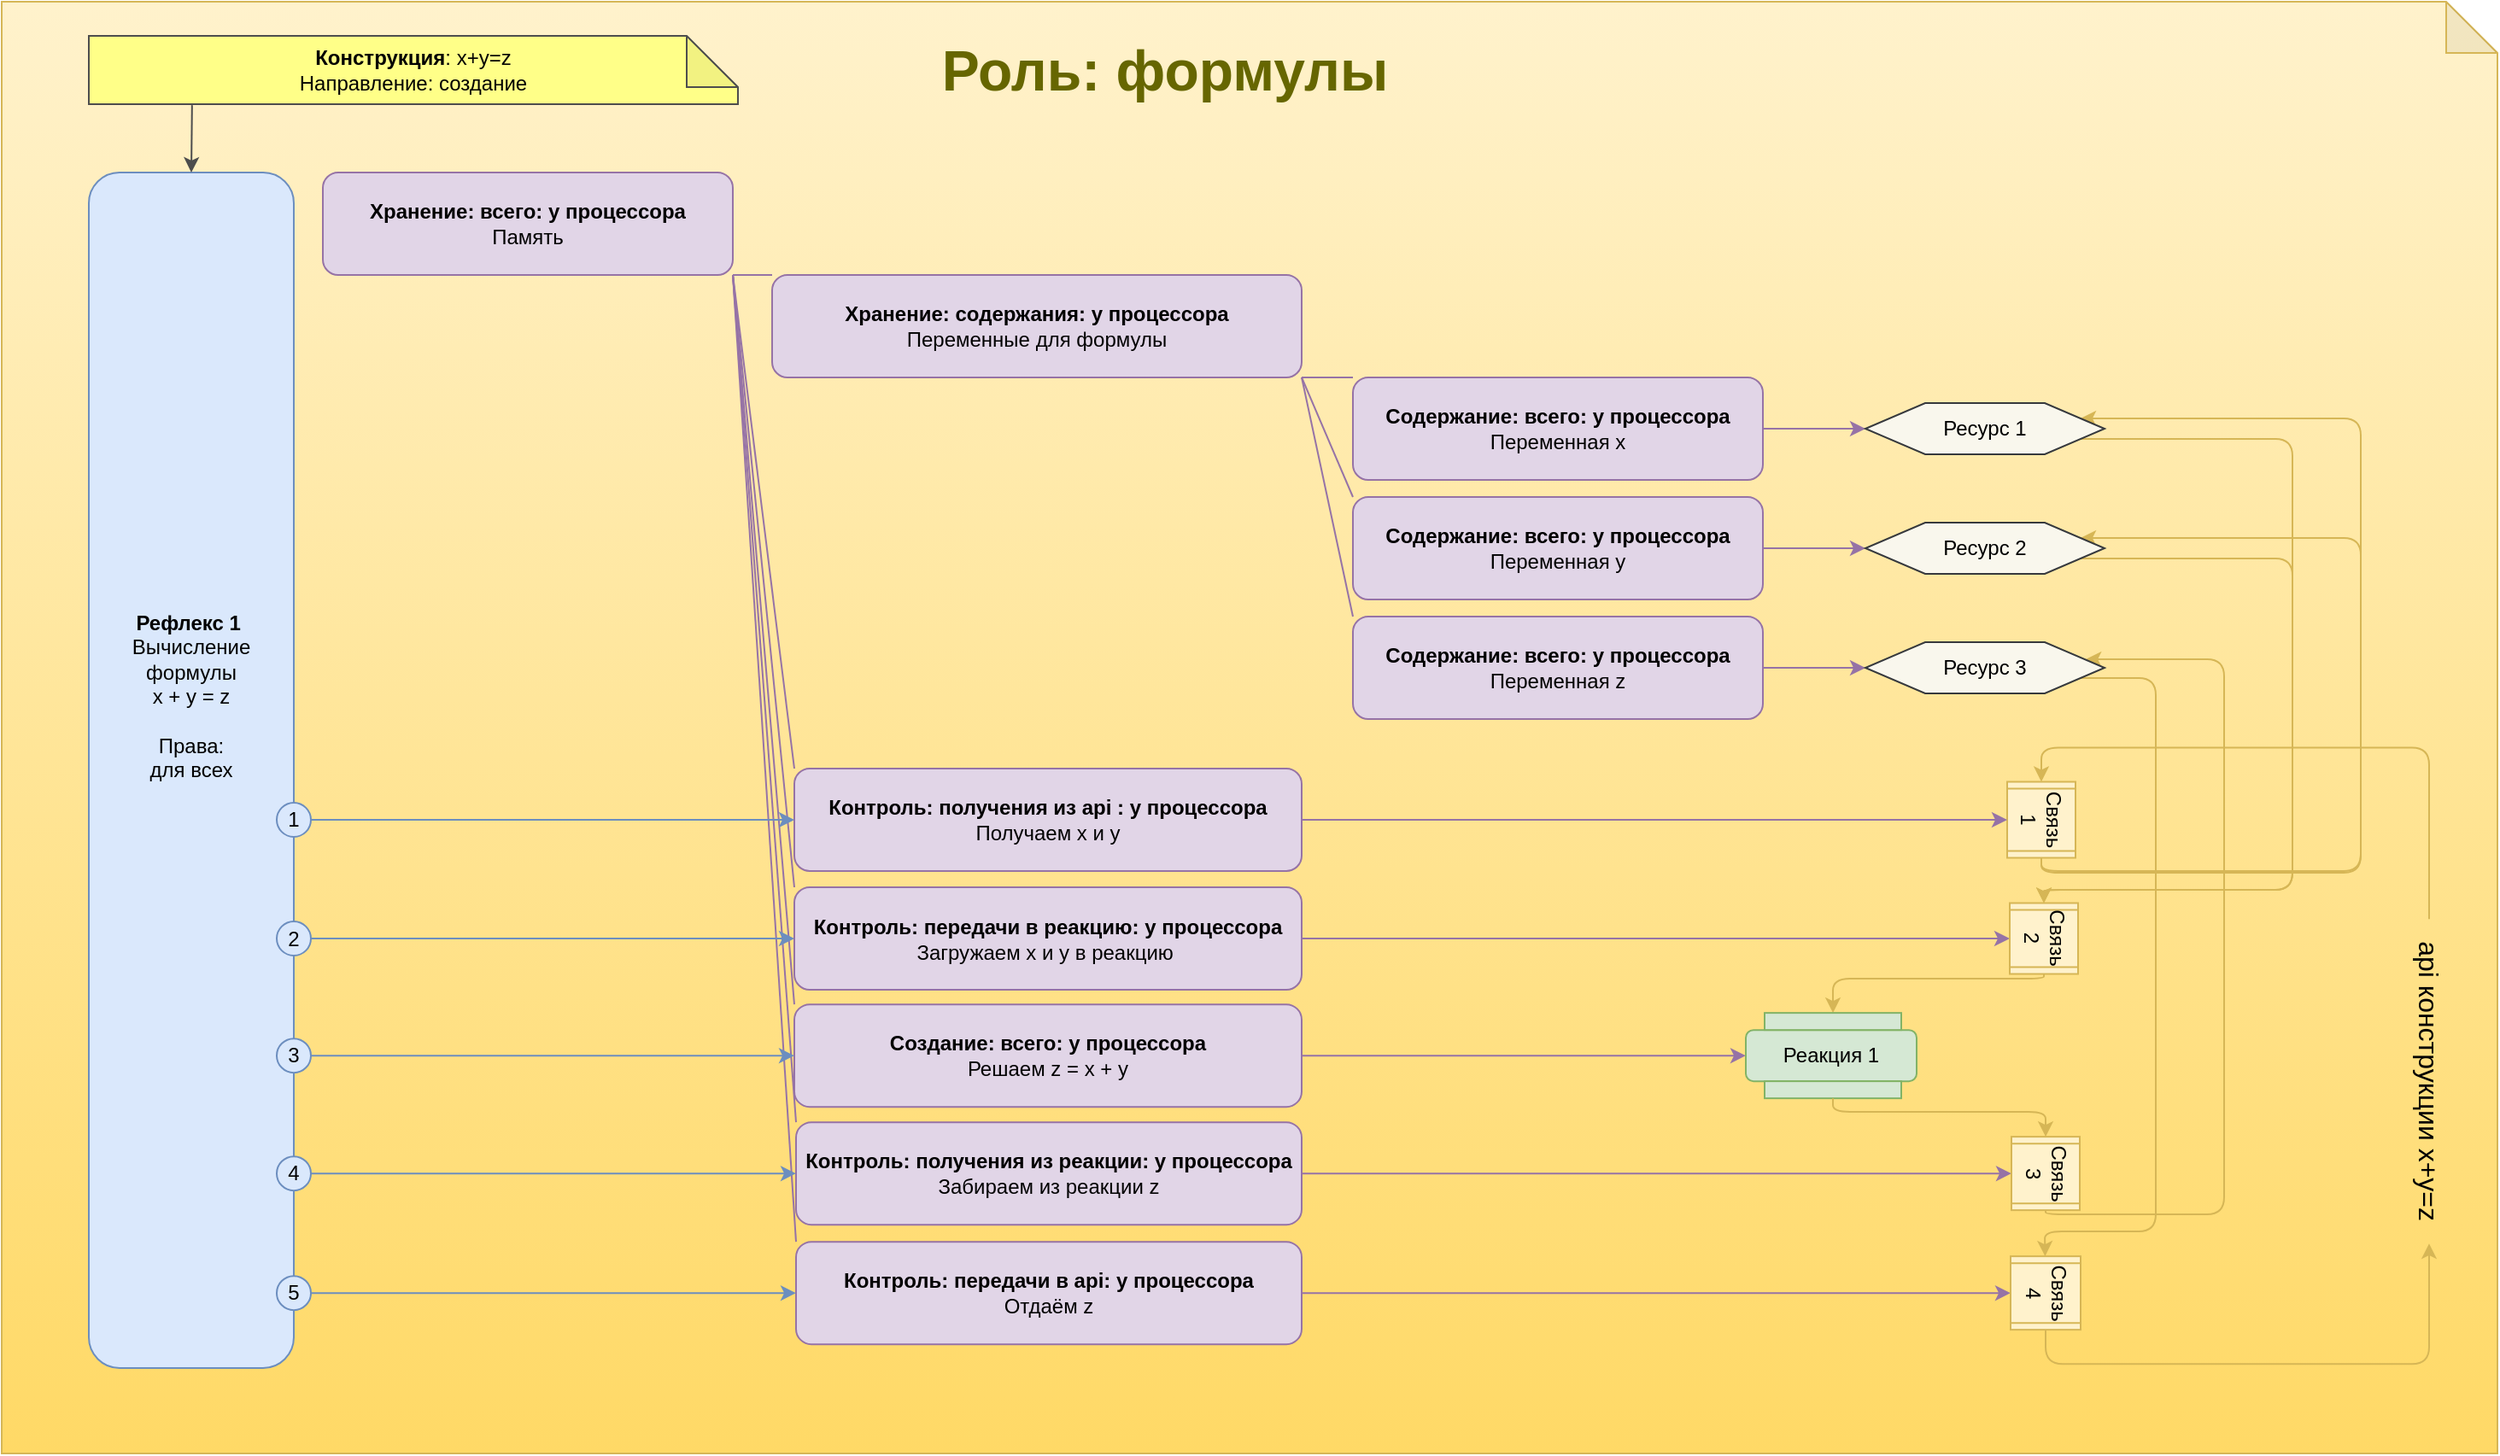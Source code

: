 <mxfile version="13.0.3" type="device"><diagram id="IWoDQz7ktISckmcvzvKT" name="Page-1"><mxGraphModel dx="1315" dy="593" grid="1" gridSize="10" guides="1" tooltips="1" connect="1" arrows="1" fold="1" page="1" pageScale="1" pageWidth="291" pageHeight="413" math="0" shadow="0"><root><mxCell id="0"/><mxCell id="1" parent="0"/><mxCell id="nHxGfJBe9Yvu1xIb-pYi-101" value="" style="shape=note;whiteSpace=wrap;html=1;backgroundOutline=1;darkOpacity=0.05;fillColor=#fff2cc;strokeColor=#d6b656;gradientColor=#ffd966;" parent="1" vertex="1"><mxGeometry x="-291" width="1461" height="850" as="geometry"/></mxCell><mxCell id="nHxGfJBe9Yvu1xIb-pYi-81" style="edgeStyle=none;orthogonalLoop=1;jettySize=auto;html=1;entryX=0;entryY=0;entryDx=0;entryDy=0;strokeColor=#9673A6;exitX=1;exitY=1;exitDx=0;exitDy=0;endArrow=none;endFill=0;" parent="1" source="jNdQBvtchNghNJWm35QC-17" target="jNdQBvtchNghNJWm35QC-30" edge="1"><mxGeometry relative="1" as="geometry"><mxPoint x="160" y="145" as="sourcePoint"/></mxGeometry></mxCell><mxCell id="nHxGfJBe9Yvu1xIb-pYi-83" style="edgeStyle=none;orthogonalLoop=1;jettySize=auto;html=1;exitX=1;exitY=1;exitDx=0;exitDy=0;entryX=0;entryY=0;entryDx=0;entryDy=0;strokeColor=#9673A6;endArrow=none;endFill=0;" parent="1" source="jNdQBvtchNghNJWm35QC-17" target="nHxGfJBe9Yvu1xIb-pYi-44" edge="1"><mxGeometry relative="1" as="geometry"/></mxCell><mxCell id="nHxGfJBe9Yvu1xIb-pYi-84" style="edgeStyle=none;orthogonalLoop=1;jettySize=auto;html=1;exitX=1;exitY=1;exitDx=0;exitDy=0;entryX=0;entryY=0;entryDx=0;entryDy=0;endArrow=none;endFill=0;strokeColor=#9673A6;" parent="1" source="jNdQBvtchNghNJWm35QC-17" target="nHxGfJBe9Yvu1xIb-pYi-58" edge="1"><mxGeometry relative="1" as="geometry"/></mxCell><mxCell id="nHxGfJBe9Yvu1xIb-pYi-89" style="edgeStyle=none;orthogonalLoop=1;jettySize=auto;html=1;exitX=1;exitY=1;exitDx=0;exitDy=0;entryX=0;entryY=0;entryDx=0;entryDy=0;endArrow=none;endFill=0;strokeColor=#9673A6;" parent="1" source="jNdQBvtchNghNJWm35QC-17" target="nHxGfJBe9Yvu1xIb-pYi-70" edge="1"><mxGeometry relative="1" as="geometry"/></mxCell><mxCell id="nHxGfJBe9Yvu1xIb-pYi-90" style="edgeStyle=none;orthogonalLoop=1;jettySize=auto;html=1;exitX=1;exitY=1;exitDx=0;exitDy=0;entryX=0;entryY=0;entryDx=0;entryDy=0;endArrow=none;endFill=0;strokeColor=#9673A6;" parent="1" source="jNdQBvtchNghNJWm35QC-17" target="nHxGfJBe9Yvu1xIb-pYi-62" edge="1"><mxGeometry relative="1" as="geometry"/></mxCell><mxCell id="nHxGfJBe9Yvu1xIb-pYi-91" style="edgeStyle=none;orthogonalLoop=1;jettySize=auto;html=1;exitX=1;exitY=1;exitDx=0;exitDy=0;entryX=0;entryY=0;entryDx=0;entryDy=0;endArrow=none;endFill=0;strokeColor=#9673A6;" parent="1" source="jNdQBvtchNghNJWm35QC-17" target="nHxGfJBe9Yvu1xIb-pYi-64" edge="1"><mxGeometry relative="1" as="geometry"/></mxCell><mxCell id="jNdQBvtchNghNJWm35QC-17" value="&lt;b&gt;Хранение: всего: у&amp;nbsp;&lt;/b&gt;&lt;b&gt;процессора&lt;/b&gt;&lt;br&gt;Память" style="rounded=1;whiteSpace=wrap;html=1;fillColor=#E1D5E7;strokeColor=#9673A6;gradientColor=none;" parent="1" vertex="1"><mxGeometry x="-103" y="100" width="240" height="60" as="geometry"/></mxCell><mxCell id="WFIkOmxRutsBIOssCcOW-5" style="edgeStyle=orthogonalEdgeStyle;rounded=0;orthogonalLoop=1;jettySize=auto;html=1;exitX=1;exitY=0.5;exitDx=0;exitDy=0;entryX=0;entryY=0.5;entryDx=0;entryDy=0;strokeColor=#9673A6;" edge="1" parent="1" source="jNdQBvtchNghNJWm35QC-48" target="WFIkOmxRutsBIOssCcOW-2"><mxGeometry relative="1" as="geometry"/></mxCell><mxCell id="jNdQBvtchNghNJWm35QC-48" value="&lt;b&gt;Содержание: всего: у&amp;nbsp;&lt;/b&gt;&lt;b&gt;процессора&lt;/b&gt;&lt;br&gt;Переменная z" style="rounded=1;whiteSpace=wrap;html=1;fillColor=#e1d5e7;strokeColor=#9673a6;" parent="1" vertex="1"><mxGeometry x="500" y="360" width="240" height="60" as="geometry"/></mxCell><mxCell id="WFIkOmxRutsBIOssCcOW-6" style="edgeStyle=orthogonalEdgeStyle;rounded=1;orthogonalLoop=1;jettySize=auto;html=1;exitX=1;exitY=0.5;exitDx=0;exitDy=0;entryX=1;entryY=0.25;entryDx=0;entryDy=0;strokeColor=#D6B656;" edge="1" parent="1" source="jNdQBvtchNghNJWm35QC-35" target="540S_wPe1lnna2anKehK-1"><mxGeometry relative="1" as="geometry"><Array as="points"><mxPoint x="903" y="509"/><mxPoint x="1090" y="509"/><mxPoint x="1090" y="244"/></Array></mxGeometry></mxCell><mxCell id="WFIkOmxRutsBIOssCcOW-7" style="edgeStyle=orthogonalEdgeStyle;rounded=1;orthogonalLoop=1;jettySize=auto;html=1;exitX=1;exitY=0.5;exitDx=0;exitDy=0;entryX=1;entryY=0.25;entryDx=0;entryDy=0;strokeColor=#D6B656;" edge="1" parent="1" source="jNdQBvtchNghNJWm35QC-35" target="WFIkOmxRutsBIOssCcOW-1"><mxGeometry relative="1" as="geometry"><Array as="points"><mxPoint x="903" y="510"/><mxPoint x="1090" y="510"/><mxPoint x="1090" y="314"/></Array></mxGeometry></mxCell><mxCell id="jNdQBvtchNghNJWm35QC-35" value="Связь 1" style="shape=process;whiteSpace=wrap;html=1;backgroundOutline=1;fillColor=#fff2cc;strokeColor=#D6B656;rotation=90;" parent="1" vertex="1"><mxGeometry x="880.75" y="459" width="44.5" height="40" as="geometry"/></mxCell><mxCell id="nHxGfJBe9Yvu1xIb-pYi-92" style="edgeStyle=none;orthogonalLoop=1;jettySize=auto;html=1;exitX=1;exitY=1;exitDx=0;exitDy=0;entryX=0;entryY=0;entryDx=0;entryDy=0;endArrow=none;endFill=0;strokeColor=#9673A6;" parent="1" source="nHxGfJBe9Yvu1xIb-pYi-44" target="jNdQBvtchNghNJWm35QC-46" edge="1"><mxGeometry relative="1" as="geometry"/></mxCell><mxCell id="nHxGfJBe9Yvu1xIb-pYi-93" style="edgeStyle=none;orthogonalLoop=1;jettySize=auto;html=1;exitX=1;exitY=1;exitDx=0;exitDy=0;entryX=0;entryY=0;entryDx=0;entryDy=0;endArrow=none;endFill=0;strokeColor=#9673A6;" parent="1" source="nHxGfJBe9Yvu1xIb-pYi-44" target="jNdQBvtchNghNJWm35QC-47" edge="1"><mxGeometry relative="1" as="geometry"/></mxCell><mxCell id="nHxGfJBe9Yvu1xIb-pYi-94" style="edgeStyle=none;orthogonalLoop=1;jettySize=auto;html=1;exitX=1;exitY=1;exitDx=0;exitDy=0;entryX=0;entryY=0;entryDx=0;entryDy=0;endArrow=none;endFill=0;strokeColor=#9673A6;" parent="1" source="nHxGfJBe9Yvu1xIb-pYi-44" target="jNdQBvtchNghNJWm35QC-48" edge="1"><mxGeometry relative="1" as="geometry"/></mxCell><mxCell id="nHxGfJBe9Yvu1xIb-pYi-44" value="&lt;b&gt;Хранение: содержания: у&amp;nbsp;&lt;/b&gt;&lt;b&gt;процессора&lt;/b&gt;&lt;br&gt;Переменные для формулы" style="rounded=1;whiteSpace=wrap;html=1;fillColor=#e1d5e7;strokeColor=#9673a6;gradientColor=none;" parent="1" vertex="1"><mxGeometry x="160" y="160" width="310" height="60" as="geometry"/></mxCell><mxCell id="WFIkOmxRutsBIOssCcOW-3" style="edgeStyle=orthogonalEdgeStyle;rounded=0;orthogonalLoop=1;jettySize=auto;html=1;exitX=1;exitY=0.5;exitDx=0;exitDy=0;entryX=0;entryY=0.5;entryDx=0;entryDy=0;strokeColor=#9673A6;" edge="1" parent="1" source="jNdQBvtchNghNJWm35QC-46" target="540S_wPe1lnna2anKehK-1"><mxGeometry relative="1" as="geometry"/></mxCell><mxCell id="jNdQBvtchNghNJWm35QC-46" value="&lt;b&gt;Содержание: всего: у&amp;nbsp;&lt;/b&gt;&lt;b&gt;процессора&lt;/b&gt;&lt;br&gt;Переменная x" style="rounded=1;whiteSpace=wrap;html=1;fillColor=#e1d5e7;strokeColor=#9673A6;" parent="1" vertex="1"><mxGeometry x="500" y="220" width="240" height="60" as="geometry"/></mxCell><mxCell id="WFIkOmxRutsBIOssCcOW-4" style="edgeStyle=orthogonalEdgeStyle;rounded=0;orthogonalLoop=1;jettySize=auto;html=1;exitX=1;exitY=0.5;exitDx=0;exitDy=0;entryX=0;entryY=0.5;entryDx=0;entryDy=0;strokeColor=#9673A6;" edge="1" parent="1" source="jNdQBvtchNghNJWm35QC-47" target="WFIkOmxRutsBIOssCcOW-1"><mxGeometry relative="1" as="geometry"/></mxCell><mxCell id="jNdQBvtchNghNJWm35QC-47" value="&lt;b&gt;Содержание: всего: у&amp;nbsp;&lt;/b&gt;&lt;b&gt;процессора&lt;/b&gt;&lt;br&gt;Переменная y" style="rounded=1;whiteSpace=wrap;html=1;fillColor=#e1d5e7;strokeColor=#9673a6;" parent="1" vertex="1"><mxGeometry x="500" y="290" width="240" height="60" as="geometry"/></mxCell><mxCell id="nHxGfJBe9Yvu1xIb-pYi-142" style="edgeStyle=orthogonalEdgeStyle;orthogonalLoop=1;jettySize=auto;html=1;exitX=1;exitY=0.5;exitDx=0;exitDy=0;entryX=0.5;entryY=1;entryDx=0;entryDy=0;endArrow=classic;endFill=1;strokeColor=#9673A6;" parent="1" source="jNdQBvtchNghNJWm35QC-30" target="jNdQBvtchNghNJWm35QC-35" edge="1"><mxGeometry relative="1" as="geometry"/></mxCell><mxCell id="jNdQBvtchNghNJWm35QC-30" value="&lt;b&gt;Контроль:&amp;nbsp;&lt;/b&gt;&lt;b&gt;получения из&amp;nbsp;&lt;/b&gt;&lt;b&gt;api : у&amp;nbsp;&lt;/b&gt;&lt;b&gt;процессора&lt;/b&gt;&lt;br&gt;Получаем x и y" style="rounded=1;whiteSpace=wrap;html=1;fillColor=#e1d5e7;strokeColor=#9673A6;gradientColor=none;" parent="1" vertex="1"><mxGeometry x="173" y="449" width="297" height="60" as="geometry"/></mxCell><mxCell id="nHxGfJBe9Yvu1xIb-pYi-143" style="edgeStyle=orthogonalEdgeStyle;orthogonalLoop=1;jettySize=auto;html=1;exitX=1;exitY=0.5;exitDx=0;exitDy=0;entryX=0.5;entryY=1;entryDx=0;entryDy=0;endArrow=classic;endFill=1;strokeColor=#9673A6;" parent="1" source="nHxGfJBe9Yvu1xIb-pYi-58" target="nHxGfJBe9Yvu1xIb-pYi-102" edge="1"><mxGeometry relative="1" as="geometry"/></mxCell><mxCell id="nHxGfJBe9Yvu1xIb-pYi-58" value="&lt;b&gt;Контроль: передачи в реакцию: у&amp;nbsp;&lt;/b&gt;&lt;b&gt;процессора&lt;/b&gt;&lt;br&gt;Загружаем x и y в реакцию&amp;nbsp;" style="rounded=1;whiteSpace=wrap;html=1;fillColor=#e1d5e7;strokeColor=#9673a6;gradientColor=none;" parent="1" vertex="1"><mxGeometry x="173" y="518.5" width="297" height="60" as="geometry"/></mxCell><mxCell id="nHxGfJBe9Yvu1xIb-pYi-145" style="edgeStyle=orthogonalEdgeStyle;orthogonalLoop=1;jettySize=auto;html=1;exitX=1;exitY=0.5;exitDx=0;exitDy=0;entryX=0.5;entryY=1;entryDx=0;entryDy=0;endArrow=classic;endFill=1;strokeColor=#9673A6;" parent="1" source="nHxGfJBe9Yvu1xIb-pYi-62" target="nHxGfJBe9Yvu1xIb-pYi-108" edge="1"><mxGeometry relative="1" as="geometry"/></mxCell><mxCell id="nHxGfJBe9Yvu1xIb-pYi-62" value="&lt;b&gt;Контроль: получения из реакции: у&amp;nbsp;&lt;/b&gt;&lt;b&gt;процессора&lt;/b&gt;&lt;br&gt;Забираем из реакции z" style="rounded=1;whiteSpace=wrap;html=1;fillColor=#e1d5e7;strokeColor=#9673a6;gradientColor=none;" parent="1" vertex="1"><mxGeometry x="174" y="656.07" width="296" height="60" as="geometry"/></mxCell><mxCell id="nHxGfJBe9Yvu1xIb-pYi-146" style="edgeStyle=orthogonalEdgeStyle;orthogonalLoop=1;jettySize=auto;html=1;exitX=1;exitY=0.5;exitDx=0;exitDy=0;entryX=0.5;entryY=1;entryDx=0;entryDy=0;endArrow=classic;endFill=1;strokeColor=#9673A6;" parent="1" source="nHxGfJBe9Yvu1xIb-pYi-64" target="nHxGfJBe9Yvu1xIb-pYi-112" edge="1"><mxGeometry relative="1" as="geometry"/></mxCell><mxCell id="nHxGfJBe9Yvu1xIb-pYi-64" value="&lt;b&gt;Контроль: передачи в api: у&amp;nbsp;&lt;/b&gt;&lt;b&gt;процессора&lt;/b&gt;&lt;br&gt;Отдаём z" style="rounded=1;whiteSpace=wrap;html=1;fillColor=#e1d5e7;strokeColor=#9673a6;gradientColor=none;" parent="1" vertex="1"><mxGeometry x="174" y="726.07" width="296" height="60" as="geometry"/></mxCell><mxCell id="nHxGfJBe9Yvu1xIb-pYi-144" style="orthogonalLoop=1;jettySize=auto;html=1;exitX=1;exitY=0.5;exitDx=0;exitDy=0;endArrow=classic;endFill=1;strokeColor=#9673A6;entryX=0;entryY=0.5;entryDx=0;entryDy=0;" parent="1" source="nHxGfJBe9Yvu1xIb-pYi-70" target="jNdQBvtchNghNJWm35QC-61" edge="1"><mxGeometry relative="1" as="geometry"/></mxCell><mxCell id="nHxGfJBe9Yvu1xIb-pYi-70" value="&lt;b&gt;Создание: всего: у&amp;nbsp;&lt;/b&gt;&lt;b&gt;процессора&lt;/b&gt;&lt;br&gt;Решаем z = x + y" style="rounded=1;whiteSpace=wrap;html=1;fillColor=#e1d5e7;strokeColor=#9673a6;" parent="1" vertex="1"><mxGeometry x="173" y="587.07" width="297" height="60" as="geometry"/></mxCell><mxCell id="nHxGfJBe9Yvu1xIb-pYi-115" style="orthogonalLoop=1;jettySize=auto;html=1;endArrow=classic;endFill=1;strokeColor=#6C8EBF;entryX=0;entryY=0.5;entryDx=0;entryDy=0;exitX=1;exitY=0.5;exitDx=0;exitDy=0;" parent="1" source="nHxGfJBe9Yvu1xIb-pYi-120" target="jNdQBvtchNghNJWm35QC-30" edge="1"><mxGeometry relative="1" as="geometry"/></mxCell><mxCell id="nHxGfJBe9Yvu1xIb-pYi-95" value="&lt;b&gt;Рефлекс 1&lt;/b&gt;&lt;span&gt;&amp;nbsp;&lt;/span&gt;&lt;br&gt;&lt;span&gt;Вычисление формулы &lt;br&gt;x + y = z&lt;br&gt;&lt;br&gt;Права: &lt;br&gt;для всех&lt;br&gt;&lt;br&gt;&lt;br&gt;&lt;br&gt;&lt;br&gt;&lt;br&gt;&lt;br&gt;&lt;/span&gt;" style="rounded=1;whiteSpace=wrap;html=1;strokeColor=#6C8EBF;fillColor=#DAE8FC;align=center;verticalAlign=middle;" parent="1" vertex="1"><mxGeometry x="-240" y="100" width="120" height="700" as="geometry"/></mxCell><mxCell id="WFIkOmxRutsBIOssCcOW-10" style="edgeStyle=orthogonalEdgeStyle;rounded=1;orthogonalLoop=1;jettySize=auto;html=1;exitX=1;exitY=0.5;exitDx=0;exitDy=0;entryX=0.5;entryY=0;entryDx=0;entryDy=0;strokeColor=#D6B656;" edge="1" parent="1" source="nHxGfJBe9Yvu1xIb-pYi-102" target="LBzMdRxcGkZavjEwAaso-1"><mxGeometry relative="1" as="geometry"><Array as="points"><mxPoint x="905" y="572"/><mxPoint x="781" y="572"/></Array></mxGeometry></mxCell><mxCell id="nHxGfJBe9Yvu1xIb-pYi-102" value="Связь 2" style="shape=process;whiteSpace=wrap;html=1;backgroundOutline=1;fillColor=#fff2cc;strokeColor=#D6B656;rotation=90;" parent="1" vertex="1"><mxGeometry x="883.75" y="528.5" width="41.5" height="40" as="geometry"/></mxCell><mxCell id="WFIkOmxRutsBIOssCcOW-12" style="rounded=1;orthogonalLoop=1;jettySize=auto;html=1;exitX=1;exitY=0.5;exitDx=0;exitDy=0;entryX=0.922;entryY=0.349;entryDx=0;entryDy=0;strokeColor=#D6B656;edgeStyle=orthogonalEdgeStyle;entryPerimeter=0;" edge="1" parent="1" source="nHxGfJBe9Yvu1xIb-pYi-108" target="WFIkOmxRutsBIOssCcOW-2"><mxGeometry relative="1" as="geometry"><Array as="points"><mxPoint x="906" y="710"/><mxPoint x="1010" y="710"/><mxPoint x="1010" y="385"/><mxPoint x="929" y="385"/></Array></mxGeometry></mxCell><mxCell id="nHxGfJBe9Yvu1xIb-pYi-108" value="Связь 3" style="shape=process;whiteSpace=wrap;html=1;backgroundOutline=1;fillColor=#fff2cc;strokeColor=#D6B656;rotation=90;" parent="1" vertex="1"><mxGeometry x="884" y="666.07" width="43" height="40" as="geometry"/></mxCell><mxCell id="WFIkOmxRutsBIOssCcOW-16" style="edgeStyle=orthogonalEdgeStyle;rounded=1;orthogonalLoop=1;jettySize=auto;html=1;exitX=1;exitY=0.5;exitDx=0;exitDy=0;entryX=1;entryY=0.5;entryDx=0;entryDy=0;strokeColor=#D6B656;" edge="1" parent="1" source="nHxGfJBe9Yvu1xIb-pYi-112" target="WFIkOmxRutsBIOssCcOW-13"><mxGeometry relative="1" as="geometry"/></mxCell><mxCell id="nHxGfJBe9Yvu1xIb-pYi-112" value="Связь 4" style="shape=process;whiteSpace=wrap;html=1;backgroundOutline=1;fillColor=#fff2cc;strokeColor=#D6B656;rotation=90;" parent="1" vertex="1"><mxGeometry x="884" y="735.57" width="43" height="41" as="geometry"/></mxCell><mxCell id="nHxGfJBe9Yvu1xIb-pYi-116" style="edgeStyle=orthogonalEdgeStyle;orthogonalLoop=1;jettySize=auto;html=1;endArrow=classic;endFill=1;strokeColor=#6C8EBF;entryX=0;entryY=0.5;entryDx=0;entryDy=0;" parent="1" source="nHxGfJBe9Yvu1xIb-pYi-121" target="nHxGfJBe9Yvu1xIb-pYi-58" edge="1"><mxGeometry relative="1" as="geometry"><mxPoint x="-120.0" y="548.154" as="sourcePoint"/><mxPoint x="170" y="548" as="targetPoint"/><Array as="points"/></mxGeometry></mxCell><mxCell id="nHxGfJBe9Yvu1xIb-pYi-117" style="edgeStyle=orthogonalEdgeStyle;orthogonalLoop=1;jettySize=auto;html=1;endArrow=classic;endFill=1;strokeColor=#6C8EBF;entryX=0;entryY=0.5;entryDx=0;entryDy=0;" parent="1" source="nHxGfJBe9Yvu1xIb-pYi-124" target="nHxGfJBe9Yvu1xIb-pYi-70" edge="1"><mxGeometry relative="1" as="geometry"><mxPoint x="-120.0" y="616.724" as="sourcePoint"/><mxPoint x="170" y="617" as="targetPoint"/><Array as="points"/></mxGeometry></mxCell><mxCell id="nHxGfJBe9Yvu1xIb-pYi-118" style="edgeStyle=orthogonalEdgeStyle;orthogonalLoop=1;jettySize=auto;html=1;endArrow=classic;endFill=1;strokeColor=#6C8EBF;entryX=0;entryY=0.5;entryDx=0;entryDy=0;" parent="1" source="nHxGfJBe9Yvu1xIb-pYi-126" target="nHxGfJBe9Yvu1xIb-pYi-62" edge="1"><mxGeometry relative="1" as="geometry"><mxPoint x="-120.0" y="691.724" as="sourcePoint"/><mxPoint x="170" y="692" as="targetPoint"/><Array as="points"/></mxGeometry></mxCell><mxCell id="nHxGfJBe9Yvu1xIb-pYi-119" style="edgeStyle=orthogonalEdgeStyle;orthogonalLoop=1;jettySize=auto;html=1;endArrow=classic;endFill=1;strokeColor=#6C8EBF;entryX=0;entryY=0.5;entryDx=0;entryDy=0;" parent="1" source="nHxGfJBe9Yvu1xIb-pYi-128" target="nHxGfJBe9Yvu1xIb-pYi-64" edge="1"><mxGeometry relative="1" as="geometry"><mxPoint x="-120.0" y="766.744" as="sourcePoint"/><mxPoint x="170" y="767" as="targetPoint"/><Array as="points"/></mxGeometry></mxCell><mxCell id="nHxGfJBe9Yvu1xIb-pYi-120" value="1" style="ellipse;whiteSpace=wrap;html=1;strokeColor=#6C8EBF;fillColor=#DAE8FC;" parent="1" vertex="1"><mxGeometry x="-130" y="469" width="20" height="20" as="geometry"/></mxCell><mxCell id="nHxGfJBe9Yvu1xIb-pYi-121" value="2" style="ellipse;whiteSpace=wrap;html=1;strokeColor=#6C8EBF;fillColor=#DAE8FC;" parent="1" vertex="1"><mxGeometry x="-130" y="538.5" width="20" height="20" as="geometry"/></mxCell><mxCell id="nHxGfJBe9Yvu1xIb-pYi-124" value="3" style="ellipse;whiteSpace=wrap;html=1;strokeColor=#6C8EBF;fillColor=#DAE8FC;" parent="1" vertex="1"><mxGeometry x="-130" y="607.07" width="20" height="20" as="geometry"/></mxCell><mxCell id="nHxGfJBe9Yvu1xIb-pYi-126" value="4" style="ellipse;whiteSpace=wrap;html=1;strokeColor=#6C8EBF;fillColor=#DAE8FC;" parent="1" vertex="1"><mxGeometry x="-130" y="676.07" width="20" height="20" as="geometry"/></mxCell><mxCell id="nHxGfJBe9Yvu1xIb-pYi-128" value="5" style="ellipse;whiteSpace=wrap;html=1;strokeColor=#6C8EBF;fillColor=#DAE8FC;" parent="1" vertex="1"><mxGeometry x="-130" y="746.07" width="20" height="20" as="geometry"/></mxCell><mxCell id="nHxGfJBe9Yvu1xIb-pYi-134" value="&lt;font style=&quot;font-size: 33px&quot; color=&quot;#666600&quot;&gt;&lt;b&gt;Роль: формулы&lt;br&gt;&lt;/b&gt;&lt;/font&gt;&lt;font style=&quot;font-size: 33px&quot; color=&quot;#666600&quot;&gt;&lt;b&gt;&lt;br&gt;&lt;/b&gt;&lt;/font&gt;" style="text;html=1;strokeColor=none;fillColor=none;align=center;verticalAlign=middle;whiteSpace=wrap;rounded=0;" parent="1" vertex="1"><mxGeometry x="-60" y="50" width="900" height="20" as="geometry"/></mxCell><mxCell id="SzVXZZs9LK40zCadxzkv-32" value="" style="group" parent="1" vertex="1" connectable="0"><mxGeometry x="730" y="592.07" width="100" height="50" as="geometry"/></mxCell><mxCell id="jNdQBvtchNghNJWm35QC-61" value="Реакция&amp;nbsp;1" style="rounded=1;whiteSpace=wrap;html=1;fillColor=#d5e8d4;strokeColor=#82B366;" parent="SzVXZZs9LK40zCadxzkv-32" vertex="1"><mxGeometry y="10" width="100" height="30" as="geometry"/></mxCell><mxCell id="LBzMdRxcGkZavjEwAaso-1" value="" style="rounded=0;whiteSpace=wrap;html=1;fillColor=#D5E8D4;strokeColor=#82B366;" parent="SzVXZZs9LK40zCadxzkv-32" vertex="1"><mxGeometry x="11" width="80" height="10" as="geometry"/></mxCell><mxCell id="LBzMdRxcGkZavjEwAaso-3" value="" style="rounded=0;whiteSpace=wrap;html=1;fillColor=#D5E8D4;strokeColor=#82B366;" parent="SzVXZZs9LK40zCadxzkv-32" vertex="1"><mxGeometry x="11" y="40" width="80" height="10" as="geometry"/></mxCell><mxCell id="8HSw0tYaUXD2y34s136C-15" style="edgeStyle=orthogonalEdgeStyle;rounded=1;orthogonalLoop=1;jettySize=auto;html=1;exitX=0.159;exitY=1.014;exitDx=0;exitDy=0;exitPerimeter=0;entryX=0.5;entryY=0;entryDx=0;entryDy=0;endArrow=classic;endFill=1;strokeColor=#4D4D4D;" parent="1" source="8HSw0tYaUXD2y34s136C-14" target="nHxGfJBe9Yvu1xIb-pYi-95" edge="1"><mxGeometry relative="1" as="geometry"/></mxCell><mxCell id="8HSw0tYaUXD2y34s136C-14" value="&lt;b&gt;Конструкция&lt;/b&gt;:&amp;nbsp;x+y=z&lt;br&gt;Направление: создание" style="shape=note;whiteSpace=wrap;html=1;backgroundOutline=1;darkOpacity=0.05;fillColor=#FFFF88;strokeColor=#4D4D4D;" parent="1" vertex="1"><mxGeometry x="-240" y="20" width="380" height="40" as="geometry"/></mxCell><mxCell id="WFIkOmxRutsBIOssCcOW-8" style="rounded=1;orthogonalLoop=1;jettySize=auto;html=1;exitX=1;exitY=0.75;exitDx=0;exitDy=0;entryX=0;entryY=0.5;entryDx=0;entryDy=0;strokeColor=#D6B656;edgeStyle=orthogonalEdgeStyle;" edge="1" parent="1" source="540S_wPe1lnna2anKehK-1" target="nHxGfJBe9Yvu1xIb-pYi-102"><mxGeometry relative="1" as="geometry"><Array as="points"><mxPoint x="1050" y="256"/><mxPoint x="1050" y="520"/><mxPoint x="905" y="520"/></Array></mxGeometry></mxCell><mxCell id="540S_wPe1lnna2anKehK-1" value="Ресурс 1" style="shape=hexagon;perimeter=hexagonPerimeter2;whiteSpace=wrap;html=1;fillColor=#f9f7ed;strokeColor=#36393d;" parent="1" vertex="1"><mxGeometry x="800" y="235" width="140" height="30" as="geometry"/></mxCell><mxCell id="WFIkOmxRutsBIOssCcOW-9" style="edgeStyle=orthogonalEdgeStyle;rounded=1;orthogonalLoop=1;jettySize=auto;html=1;exitX=1;exitY=0.75;exitDx=0;exitDy=0;entryX=0;entryY=0.5;entryDx=0;entryDy=0;strokeColor=#D6B656;" edge="1" parent="1" source="WFIkOmxRutsBIOssCcOW-1" target="nHxGfJBe9Yvu1xIb-pYi-102"><mxGeometry relative="1" as="geometry"><Array as="points"><mxPoint x="1050" y="326"/><mxPoint x="1050" y="520"/><mxPoint x="905" y="520"/></Array></mxGeometry></mxCell><mxCell id="WFIkOmxRutsBIOssCcOW-1" value="Ресурс 2" style="shape=hexagon;perimeter=hexagonPerimeter2;whiteSpace=wrap;html=1;fillColor=#f9f7ed;strokeColor=#36393d;" vertex="1" parent="1"><mxGeometry x="800" y="305" width="140" height="30" as="geometry"/></mxCell><mxCell id="WFIkOmxRutsBIOssCcOW-15" style="edgeStyle=orthogonalEdgeStyle;rounded=1;orthogonalLoop=1;jettySize=auto;html=1;exitX=1;exitY=0.75;exitDx=0;exitDy=0;strokeColor=#D6B656;" edge="1" parent="1" source="WFIkOmxRutsBIOssCcOW-2" target="nHxGfJBe9Yvu1xIb-pYi-112"><mxGeometry relative="1" as="geometry"><Array as="points"><mxPoint x="970" y="396"/><mxPoint x="970" y="720"/><mxPoint x="905" y="720"/></Array></mxGeometry></mxCell><mxCell id="WFIkOmxRutsBIOssCcOW-2" value="Ресурс 3" style="shape=hexagon;perimeter=hexagonPerimeter2;whiteSpace=wrap;html=1;fillColor=#f9f7ed;strokeColor=#36393d;" vertex="1" parent="1"><mxGeometry x="800" y="375" width="140" height="30" as="geometry"/></mxCell><mxCell id="WFIkOmxRutsBIOssCcOW-11" style="edgeStyle=orthogonalEdgeStyle;rounded=1;orthogonalLoop=1;jettySize=auto;html=1;exitX=0.5;exitY=1;exitDx=0;exitDy=0;entryX=0;entryY=0.5;entryDx=0;entryDy=0;strokeColor=#D6B656;" edge="1" parent="1" source="LBzMdRxcGkZavjEwAaso-3" target="nHxGfJBe9Yvu1xIb-pYi-108"><mxGeometry relative="1" as="geometry"><Array as="points"><mxPoint x="781" y="650"/><mxPoint x="906" y="650"/></Array></mxGeometry></mxCell><mxCell id="WFIkOmxRutsBIOssCcOW-14" style="edgeStyle=orthogonalEdgeStyle;rounded=1;orthogonalLoop=1;jettySize=auto;html=1;exitX=0;exitY=0.5;exitDx=0;exitDy=0;entryX=0;entryY=0.5;entryDx=0;entryDy=0;strokeColor=#D6B656;" edge="1" parent="1" source="WFIkOmxRutsBIOssCcOW-13" target="jNdQBvtchNghNJWm35QC-35"><mxGeometry relative="1" as="geometry"/></mxCell><mxCell id="WFIkOmxRutsBIOssCcOW-13" value="api конструкции x+y=z" style="text;html=1;strokeColor=none;fillColor=none;align=center;verticalAlign=middle;whiteSpace=wrap;rounded=0;rotation=90;fontStyle=0;fontSize=16;" vertex="1" parent="1"><mxGeometry x="1035" y="622.07" width="190" height="20" as="geometry"/></mxCell></root></mxGraphModel></diagram></mxfile>